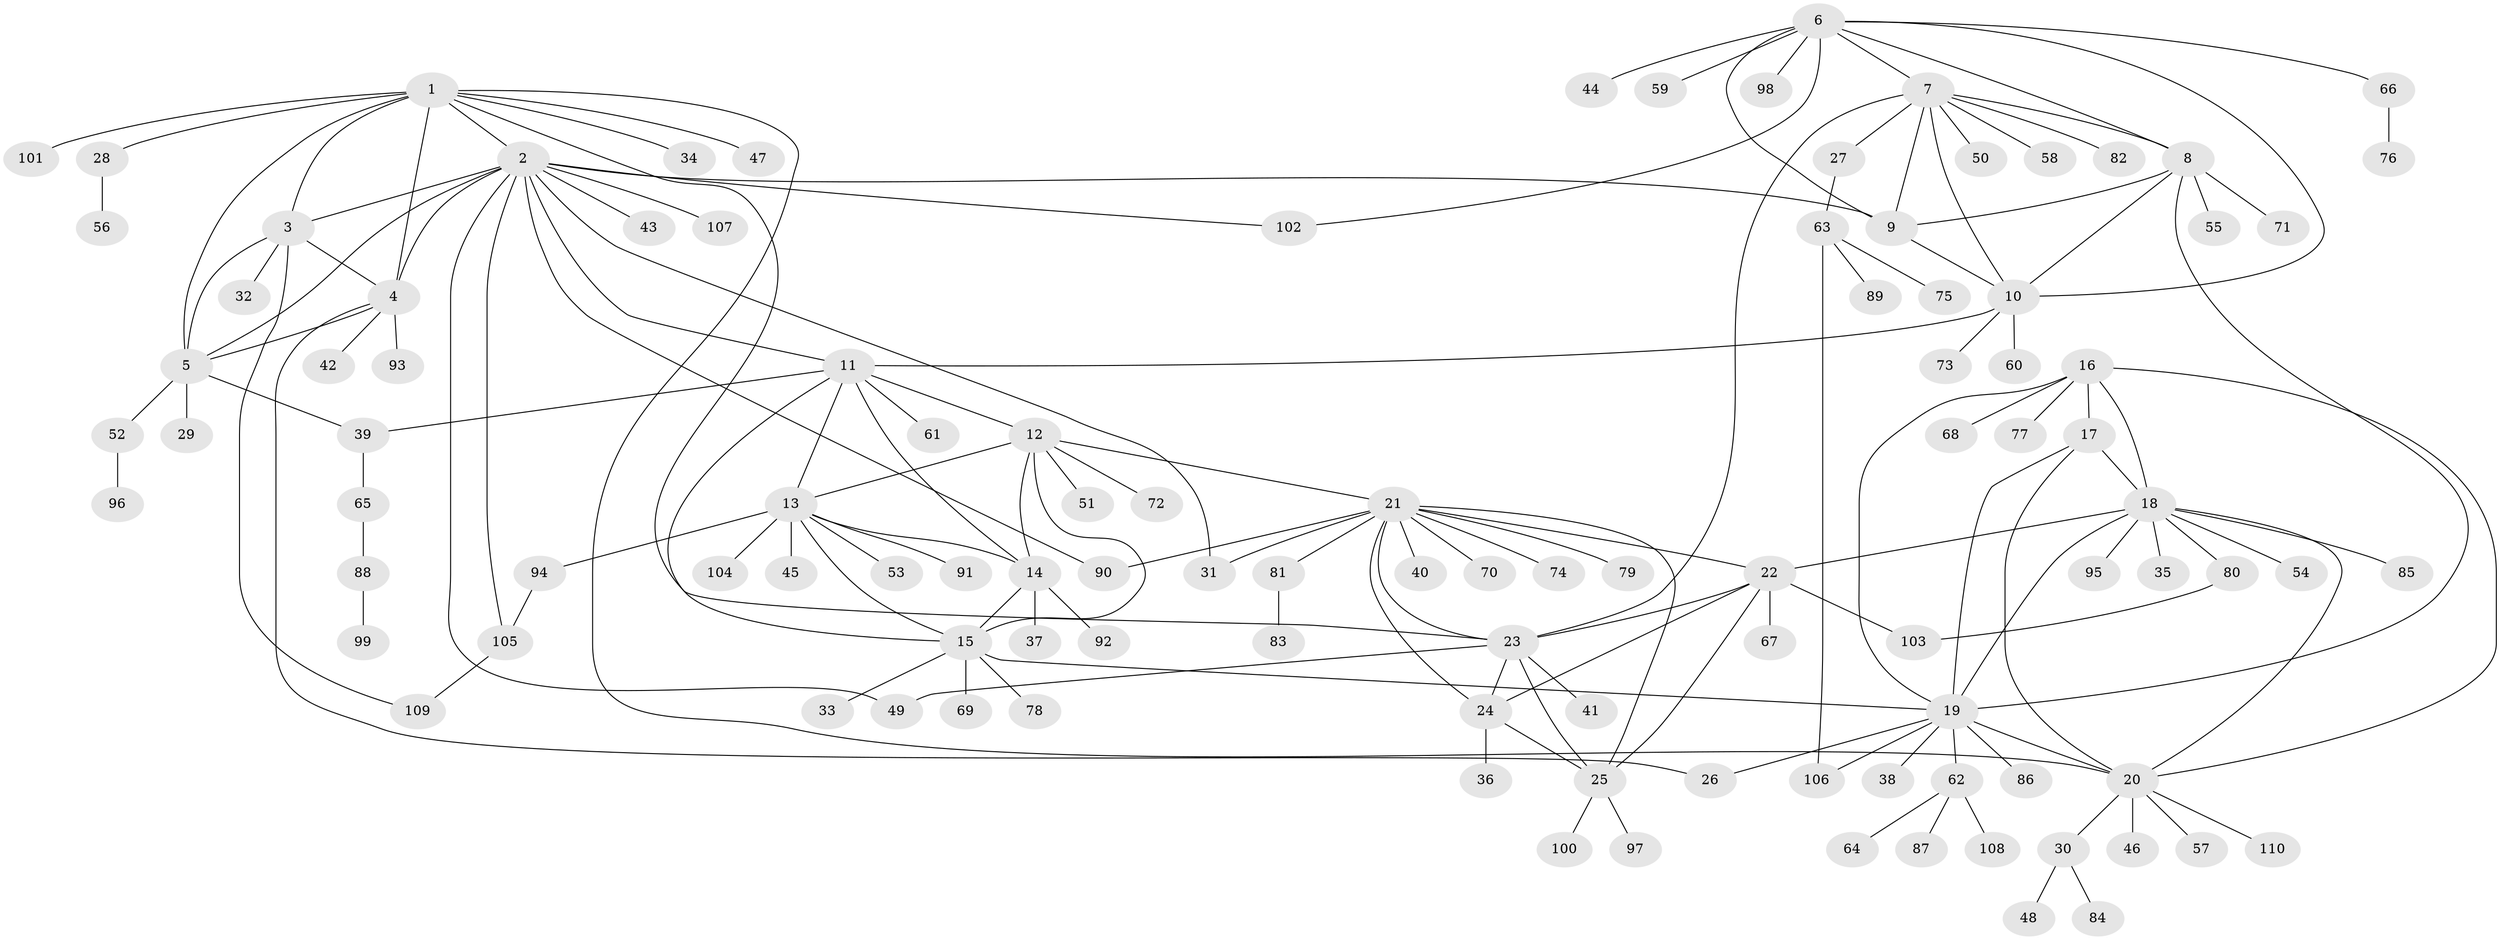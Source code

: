 // Generated by graph-tools (version 1.1) at 2025/26/03/09/25 03:26:46]
// undirected, 110 vertices, 155 edges
graph export_dot {
graph [start="1"]
  node [color=gray90,style=filled];
  1;
  2;
  3;
  4;
  5;
  6;
  7;
  8;
  9;
  10;
  11;
  12;
  13;
  14;
  15;
  16;
  17;
  18;
  19;
  20;
  21;
  22;
  23;
  24;
  25;
  26;
  27;
  28;
  29;
  30;
  31;
  32;
  33;
  34;
  35;
  36;
  37;
  38;
  39;
  40;
  41;
  42;
  43;
  44;
  45;
  46;
  47;
  48;
  49;
  50;
  51;
  52;
  53;
  54;
  55;
  56;
  57;
  58;
  59;
  60;
  61;
  62;
  63;
  64;
  65;
  66;
  67;
  68;
  69;
  70;
  71;
  72;
  73;
  74;
  75;
  76;
  77;
  78;
  79;
  80;
  81;
  82;
  83;
  84;
  85;
  86;
  87;
  88;
  89;
  90;
  91;
  92;
  93;
  94;
  95;
  96;
  97;
  98;
  99;
  100;
  101;
  102;
  103;
  104;
  105;
  106;
  107;
  108;
  109;
  110;
  1 -- 2;
  1 -- 3;
  1 -- 4;
  1 -- 5;
  1 -- 20;
  1 -- 23;
  1 -- 28;
  1 -- 34;
  1 -- 47;
  1 -- 101;
  2 -- 3;
  2 -- 4;
  2 -- 5;
  2 -- 9;
  2 -- 11;
  2 -- 31;
  2 -- 43;
  2 -- 49;
  2 -- 90;
  2 -- 102;
  2 -- 105;
  2 -- 107;
  3 -- 4;
  3 -- 5;
  3 -- 32;
  3 -- 109;
  4 -- 5;
  4 -- 26;
  4 -- 42;
  4 -- 93;
  5 -- 29;
  5 -- 39;
  5 -- 52;
  6 -- 7;
  6 -- 8;
  6 -- 9;
  6 -- 10;
  6 -- 44;
  6 -- 59;
  6 -- 66;
  6 -- 98;
  6 -- 102;
  7 -- 8;
  7 -- 9;
  7 -- 10;
  7 -- 23;
  7 -- 27;
  7 -- 50;
  7 -- 58;
  7 -- 82;
  8 -- 9;
  8 -- 10;
  8 -- 19;
  8 -- 55;
  8 -- 71;
  9 -- 10;
  10 -- 11;
  10 -- 60;
  10 -- 73;
  11 -- 12;
  11 -- 13;
  11 -- 14;
  11 -- 15;
  11 -- 39;
  11 -- 61;
  12 -- 13;
  12 -- 14;
  12 -- 15;
  12 -- 21;
  12 -- 51;
  12 -- 72;
  13 -- 14;
  13 -- 15;
  13 -- 45;
  13 -- 53;
  13 -- 91;
  13 -- 94;
  13 -- 104;
  14 -- 15;
  14 -- 37;
  14 -- 92;
  15 -- 19;
  15 -- 33;
  15 -- 69;
  15 -- 78;
  16 -- 17;
  16 -- 18;
  16 -- 19;
  16 -- 20;
  16 -- 68;
  16 -- 77;
  17 -- 18;
  17 -- 19;
  17 -- 20;
  18 -- 19;
  18 -- 20;
  18 -- 22;
  18 -- 35;
  18 -- 54;
  18 -- 80;
  18 -- 85;
  18 -- 95;
  19 -- 20;
  19 -- 26;
  19 -- 38;
  19 -- 62;
  19 -- 86;
  19 -- 106;
  20 -- 30;
  20 -- 46;
  20 -- 57;
  20 -- 110;
  21 -- 22;
  21 -- 23;
  21 -- 24;
  21 -- 25;
  21 -- 31;
  21 -- 40;
  21 -- 70;
  21 -- 74;
  21 -- 79;
  21 -- 81;
  21 -- 90;
  22 -- 23;
  22 -- 24;
  22 -- 25;
  22 -- 67;
  22 -- 103;
  23 -- 24;
  23 -- 25;
  23 -- 41;
  23 -- 49;
  24 -- 25;
  24 -- 36;
  25 -- 97;
  25 -- 100;
  27 -- 63;
  28 -- 56;
  30 -- 48;
  30 -- 84;
  39 -- 65;
  52 -- 96;
  62 -- 64;
  62 -- 87;
  62 -- 108;
  63 -- 75;
  63 -- 89;
  63 -- 106;
  65 -- 88;
  66 -- 76;
  80 -- 103;
  81 -- 83;
  88 -- 99;
  94 -- 105;
  105 -- 109;
}
